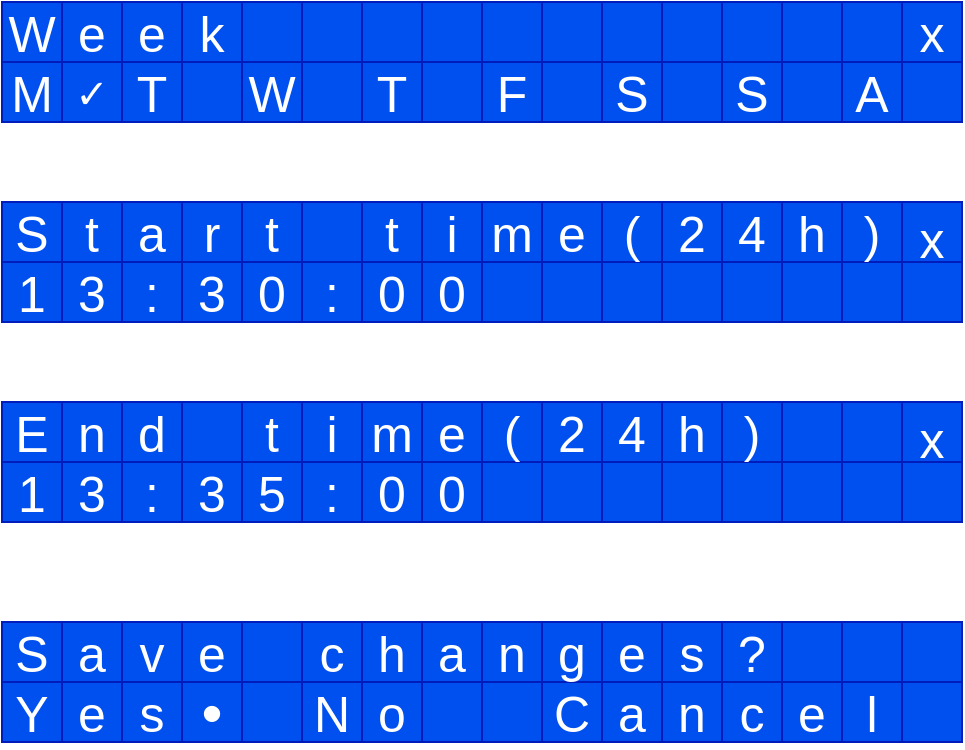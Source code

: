 <mxfile version="20.2.3" type="device"><diagram id="aTVoV_05kjyV08dhH-3J" name="Page-1"><mxGraphModel dx="652" dy="414" grid="1" gridSize="10" guides="1" tooltips="1" connect="1" arrows="1" fold="1" page="1" pageScale="1" pageWidth="827" pageHeight="583" math="0" shadow="0"><root><mxCell id="0"/><mxCell id="1" parent="0"/><mxCell id="2hAftopKW17OpxwCxWGM-1" value="&lt;span style=&quot;font-size: 25px;&quot;&gt;M&lt;/span&gt;" style="rounded=0;whiteSpace=wrap;html=1;fillColor=#0050ef;strokeColor=#001DBC;fontColor=#ffffff;" vertex="1" parent="1"><mxGeometry x="42" y="70" width="30" height="30" as="geometry"/></mxCell><mxCell id="2hAftopKW17OpxwCxWGM-10" value="&lt;font style=&quot;font-size: 20px;&quot;&gt;✓&lt;/font&gt;" style="rounded=0;whiteSpace=wrap;html=1;fontSize=20;fillColor=#0050ef;strokeColor=#001DBC;fontColor=#ffffff;" vertex="1" parent="1"><mxGeometry x="72" y="70" width="30" height="30" as="geometry"/></mxCell><mxCell id="2hAftopKW17OpxwCxWGM-11" value="&lt;span style=&quot;font-size: 25px;&quot;&gt;T&lt;/span&gt;" style="rounded=0;whiteSpace=wrap;html=1;fillColor=#0050ef;strokeColor=#001DBC;fontColor=#ffffff;" vertex="1" parent="1"><mxGeometry x="102" y="70" width="30" height="30" as="geometry"/></mxCell><mxCell id="2hAftopKW17OpxwCxWGM-12" value="" style="rounded=0;whiteSpace=wrap;html=1;fontSize=20;fillColor=#0050ef;strokeColor=#001DBC;fontColor=#ffffff;" vertex="1" parent="1"><mxGeometry x="132" y="70" width="30" height="30" as="geometry"/></mxCell><mxCell id="2hAftopKW17OpxwCxWGM-13" value="&lt;font style=&quot;font-size: 25px;&quot;&gt;W&lt;/font&gt;" style="rounded=0;whiteSpace=wrap;html=1;fillColor=#0050ef;strokeColor=#001DBC;fontColor=#ffffff;" vertex="1" parent="1"><mxGeometry x="162" y="70" width="30" height="30" as="geometry"/></mxCell><mxCell id="2hAftopKW17OpxwCxWGM-14" value="" style="rounded=0;whiteSpace=wrap;html=1;fillColor=#0050ef;strokeColor=#001DBC;fontColor=#ffffff;" vertex="1" parent="1"><mxGeometry x="192" y="70" width="30" height="30" as="geometry"/></mxCell><mxCell id="2hAftopKW17OpxwCxWGM-15" value="&lt;font style=&quot;font-size: 25px;&quot;&gt;T&lt;/font&gt;" style="rounded=0;whiteSpace=wrap;html=1;fillColor=#0050ef;strokeColor=#001DBC;fontColor=#ffffff;" vertex="1" parent="1"><mxGeometry x="222" y="70" width="30" height="30" as="geometry"/></mxCell><mxCell id="2hAftopKW17OpxwCxWGM-16" value="" style="rounded=0;whiteSpace=wrap;html=1;fillColor=#0050ef;strokeColor=#001DBC;fontColor=#ffffff;" vertex="1" parent="1"><mxGeometry x="252" y="70" width="30" height="30" as="geometry"/></mxCell><mxCell id="2hAftopKW17OpxwCxWGM-17" value="&lt;font style=&quot;font-size: 25px;&quot;&gt;F&lt;/font&gt;" style="rounded=0;whiteSpace=wrap;html=1;fillColor=#0050ef;strokeColor=#001DBC;fontColor=#ffffff;" vertex="1" parent="1"><mxGeometry x="282" y="70" width="30" height="30" as="geometry"/></mxCell><mxCell id="2hAftopKW17OpxwCxWGM-18" value="" style="rounded=0;whiteSpace=wrap;html=1;fillColor=#0050ef;strokeColor=#001DBC;fontColor=#ffffff;" vertex="1" parent="1"><mxGeometry x="312" y="70" width="30" height="30" as="geometry"/></mxCell><mxCell id="2hAftopKW17OpxwCxWGM-19" value="&lt;font style=&quot;font-size: 25px;&quot;&gt;S&lt;/font&gt;" style="rounded=0;whiteSpace=wrap;html=1;fillColor=#0050ef;strokeColor=#001DBC;fontColor=#ffffff;" vertex="1" parent="1"><mxGeometry x="342" y="70" width="30" height="30" as="geometry"/></mxCell><mxCell id="2hAftopKW17OpxwCxWGM-20" value="" style="rounded=0;whiteSpace=wrap;html=1;fillColor=#0050ef;strokeColor=#001DBC;fontColor=#ffffff;" vertex="1" parent="1"><mxGeometry x="372" y="70" width="30" height="30" as="geometry"/></mxCell><mxCell id="2hAftopKW17OpxwCxWGM-21" value="&lt;font style=&quot;font-size: 25px;&quot;&gt;S&lt;/font&gt;" style="rounded=0;whiteSpace=wrap;html=1;fillColor=#0050ef;strokeColor=#001DBC;fontColor=#ffffff;" vertex="1" parent="1"><mxGeometry x="402" y="70" width="30" height="30" as="geometry"/></mxCell><mxCell id="2hAftopKW17OpxwCxWGM-22" value="" style="rounded=0;whiteSpace=wrap;html=1;fillColor=#0050ef;strokeColor=#001DBC;fontColor=#ffffff;" vertex="1" parent="1"><mxGeometry x="432" y="70" width="30" height="30" as="geometry"/></mxCell><mxCell id="2hAftopKW17OpxwCxWGM-23" value="&lt;font style=&quot;font-size: 25px;&quot;&gt;A&lt;/font&gt;" style="rounded=0;whiteSpace=wrap;html=1;fillColor=#0050ef;strokeColor=#001DBC;fontColor=#ffffff;" vertex="1" parent="1"><mxGeometry x="462" y="70" width="30" height="30" as="geometry"/></mxCell><mxCell id="2hAftopKW17OpxwCxWGM-24" value="" style="rounded=0;whiteSpace=wrap;html=1;fillColor=#0050ef;strokeColor=#001DBC;fontColor=#ffffff;" vertex="1" parent="1"><mxGeometry x="492" y="70" width="30" height="30" as="geometry"/></mxCell><mxCell id="2hAftopKW17OpxwCxWGM-25" value="W" style="rounded=0;whiteSpace=wrap;html=1;fontSize=25;fillColor=#0050ef;strokeColor=#001DBC;fontColor=#ffffff;" vertex="1" parent="1"><mxGeometry x="42" y="40" width="30" height="30" as="geometry"/></mxCell><mxCell id="2hAftopKW17OpxwCxWGM-26" value="e" style="rounded=0;whiteSpace=wrap;html=1;fontSize=25;fillColor=#0050ef;strokeColor=#001DBC;fontColor=#ffffff;" vertex="1" parent="1"><mxGeometry x="72" y="40" width="30" height="30" as="geometry"/></mxCell><mxCell id="2hAftopKW17OpxwCxWGM-27" value="e" style="rounded=0;whiteSpace=wrap;html=1;fontSize=25;fillColor=#0050ef;strokeColor=#001DBC;fontColor=#ffffff;" vertex="1" parent="1"><mxGeometry x="102" y="40" width="30" height="30" as="geometry"/></mxCell><mxCell id="2hAftopKW17OpxwCxWGM-28" value="k" style="rounded=0;whiteSpace=wrap;html=1;fontSize=25;fillColor=#0050ef;strokeColor=#001DBC;fontColor=#ffffff;" vertex="1" parent="1"><mxGeometry x="132" y="40" width="30" height="30" as="geometry"/></mxCell><mxCell id="2hAftopKW17OpxwCxWGM-29" value="" style="rounded=0;whiteSpace=wrap;html=1;fillColor=#0050ef;strokeColor=#001DBC;fontColor=#ffffff;" vertex="1" parent="1"><mxGeometry x="162" y="40" width="30" height="30" as="geometry"/></mxCell><mxCell id="2hAftopKW17OpxwCxWGM-30" value="" style="rounded=0;whiteSpace=wrap;html=1;fillColor=#0050ef;strokeColor=#001DBC;fontColor=#ffffff;" vertex="1" parent="1"><mxGeometry x="192" y="40" width="30" height="30" as="geometry"/></mxCell><mxCell id="2hAftopKW17OpxwCxWGM-31" value="" style="rounded=0;whiteSpace=wrap;html=1;fillColor=#0050ef;strokeColor=#001DBC;fontColor=#ffffff;" vertex="1" parent="1"><mxGeometry x="222" y="40" width="30" height="30" as="geometry"/></mxCell><mxCell id="2hAftopKW17OpxwCxWGM-32" value="" style="rounded=0;whiteSpace=wrap;html=1;fillColor=#0050ef;strokeColor=#001DBC;fontColor=#ffffff;" vertex="1" parent="1"><mxGeometry x="252" y="40" width="30" height="30" as="geometry"/></mxCell><mxCell id="2hAftopKW17OpxwCxWGM-33" value="" style="rounded=0;whiteSpace=wrap;html=1;fillColor=#0050ef;strokeColor=#001DBC;fontColor=#ffffff;" vertex="1" parent="1"><mxGeometry x="282" y="40" width="30" height="30" as="geometry"/></mxCell><mxCell id="2hAftopKW17OpxwCxWGM-34" value="" style="rounded=0;whiteSpace=wrap;html=1;fillColor=#0050ef;strokeColor=#001DBC;fontColor=#ffffff;" vertex="1" parent="1"><mxGeometry x="312" y="40" width="30" height="30" as="geometry"/></mxCell><mxCell id="2hAftopKW17OpxwCxWGM-35" value="" style="rounded=0;whiteSpace=wrap;html=1;fillColor=#0050ef;strokeColor=#001DBC;fontColor=#ffffff;" vertex="1" parent="1"><mxGeometry x="342" y="40" width="30" height="30" as="geometry"/></mxCell><mxCell id="2hAftopKW17OpxwCxWGM-36" value="" style="rounded=0;whiteSpace=wrap;html=1;fillColor=#0050ef;strokeColor=#001DBC;fontColor=#ffffff;" vertex="1" parent="1"><mxGeometry x="372" y="40" width="30" height="30" as="geometry"/></mxCell><mxCell id="2hAftopKW17OpxwCxWGM-37" value="" style="rounded=0;whiteSpace=wrap;html=1;fillColor=#0050ef;strokeColor=#001DBC;fontColor=#ffffff;" vertex="1" parent="1"><mxGeometry x="402" y="40" width="30" height="30" as="geometry"/></mxCell><mxCell id="2hAftopKW17OpxwCxWGM-38" value="" style="rounded=0;whiteSpace=wrap;html=1;fillColor=#0050ef;strokeColor=#001DBC;fontColor=#ffffff;" vertex="1" parent="1"><mxGeometry x="432" y="40" width="30" height="30" as="geometry"/></mxCell><mxCell id="2hAftopKW17OpxwCxWGM-39" value="" style="rounded=0;whiteSpace=wrap;html=1;fillColor=#0050ef;strokeColor=#001DBC;fontColor=#ffffff;" vertex="1" parent="1"><mxGeometry x="462" y="40" width="30" height="30" as="geometry"/></mxCell><mxCell id="2hAftopKW17OpxwCxWGM-40" value="&lt;font style=&quot;font-size: 25px;&quot;&gt;x&lt;/font&gt;" style="rounded=0;whiteSpace=wrap;html=1;fillColor=#0050ef;strokeColor=#001DBC;fontColor=#ffffff;" vertex="1" parent="1"><mxGeometry x="492" y="40" width="30" height="30" as="geometry"/></mxCell><mxCell id="2hAftopKW17OpxwCxWGM-42" value="&lt;span style=&quot;font-size: 25px;&quot;&gt;1&lt;/span&gt;" style="rounded=0;whiteSpace=wrap;html=1;fontSize=25;fillColor=#0050ef;strokeColor=#001DBC;fontColor=#ffffff;" vertex="1" parent="1"><mxGeometry x="42" y="170" width="30" height="30" as="geometry"/></mxCell><mxCell id="2hAftopKW17OpxwCxWGM-43" value="&lt;span style=&quot;color: rgba(0, 0, 0, 0); font-family: monospace; font-size: 25px; text-align: start;&quot;&gt;2&lt;/span&gt;" style="rounded=0;whiteSpace=wrap;html=1;fontSize=25;fillColor=#0050ef;strokeColor=#001DBC;fontColor=#ffffff;" vertex="1" parent="1"><mxGeometry x="72" y="170" width="30" height="30" as="geometry"/></mxCell><mxCell id="2hAftopKW17OpxwCxWGM-44" value="&lt;span style=&quot;font-size: 25px;&quot;&gt;T&lt;/span&gt;" style="rounded=0;whiteSpace=wrap;html=1;fontSize=25;fillColor=#0050ef;strokeColor=#001DBC;fontColor=#ffffff;" vertex="1" parent="1"><mxGeometry x="102" y="170" width="30" height="30" as="geometry"/></mxCell><mxCell id="2hAftopKW17OpxwCxWGM-45" value="3" style="rounded=0;whiteSpace=wrap;html=1;fontSize=25;fillColor=#0050ef;strokeColor=#001DBC;fontColor=#ffffff;" vertex="1" parent="1"><mxGeometry x="132" y="170" width="30" height="30" as="geometry"/></mxCell><mxCell id="2hAftopKW17OpxwCxWGM-46" value="&lt;font style=&quot;font-size: 25px;&quot;&gt;W&lt;/font&gt;" style="rounded=0;whiteSpace=wrap;html=1;fontSize=25;fillColor=#0050ef;strokeColor=#001DBC;fontColor=#ffffff;" vertex="1" parent="1"><mxGeometry x="162" y="170" width="30" height="30" as="geometry"/></mxCell><mxCell id="2hAftopKW17OpxwCxWGM-47" value=":" style="rounded=0;whiteSpace=wrap;html=1;fontSize=25;fillColor=#0050ef;strokeColor=#001DBC;fontColor=#ffffff;" vertex="1" parent="1"><mxGeometry x="192" y="170" width="30" height="30" as="geometry"/></mxCell><mxCell id="2hAftopKW17OpxwCxWGM-48" value="&lt;font style=&quot;font-size: 25px;&quot;&gt;T&lt;/font&gt;" style="rounded=0;whiteSpace=wrap;html=1;fontSize=25;fillColor=#0050ef;strokeColor=#001DBC;fontColor=#ffffff;" vertex="1" parent="1"><mxGeometry x="222" y="170" width="30" height="30" as="geometry"/></mxCell><mxCell id="2hAftopKW17OpxwCxWGM-49" value="0" style="rounded=0;whiteSpace=wrap;html=1;fontSize=25;fillColor=#0050ef;strokeColor=#001DBC;fontColor=#ffffff;" vertex="1" parent="1"><mxGeometry x="252" y="170" width="30" height="30" as="geometry"/></mxCell><mxCell id="2hAftopKW17OpxwCxWGM-50" value="" style="rounded=0;whiteSpace=wrap;html=1;fillColor=#0050ef;strokeColor=#001DBC;fontColor=#ffffff;" vertex="1" parent="1"><mxGeometry x="282" y="170" width="30" height="30" as="geometry"/></mxCell><mxCell id="2hAftopKW17OpxwCxWGM-51" value="" style="rounded=0;whiteSpace=wrap;html=1;fillColor=#0050ef;strokeColor=#001DBC;fontColor=#ffffff;" vertex="1" parent="1"><mxGeometry x="312" y="170" width="30" height="30" as="geometry"/></mxCell><mxCell id="2hAftopKW17OpxwCxWGM-52" value="" style="rounded=0;whiteSpace=wrap;html=1;fillColor=#0050ef;strokeColor=#001DBC;fontColor=#ffffff;" vertex="1" parent="1"><mxGeometry x="342" y="170" width="30" height="30" as="geometry"/></mxCell><mxCell id="2hAftopKW17OpxwCxWGM-53" value="" style="rounded=0;whiteSpace=wrap;html=1;fillColor=#0050ef;strokeColor=#001DBC;fontColor=#ffffff;" vertex="1" parent="1"><mxGeometry x="372" y="170" width="30" height="30" as="geometry"/></mxCell><mxCell id="2hAftopKW17OpxwCxWGM-54" value="" style="rounded=0;whiteSpace=wrap;html=1;fillColor=#0050ef;strokeColor=#001DBC;fontColor=#ffffff;" vertex="1" parent="1"><mxGeometry x="402" y="170" width="30" height="30" as="geometry"/></mxCell><mxCell id="2hAftopKW17OpxwCxWGM-55" value="" style="rounded=0;whiteSpace=wrap;html=1;fillColor=#0050ef;strokeColor=#001DBC;fontColor=#ffffff;" vertex="1" parent="1"><mxGeometry x="432" y="170" width="30" height="30" as="geometry"/></mxCell><mxCell id="2hAftopKW17OpxwCxWGM-56" value="" style="rounded=0;whiteSpace=wrap;html=1;fillColor=#0050ef;strokeColor=#001DBC;fontColor=#ffffff;" vertex="1" parent="1"><mxGeometry x="462" y="170" width="30" height="30" as="geometry"/></mxCell><mxCell id="2hAftopKW17OpxwCxWGM-57" value="" style="rounded=0;whiteSpace=wrap;html=1;fillColor=#0050ef;strokeColor=#001DBC;fontColor=#ffffff;" vertex="1" parent="1"><mxGeometry x="492" y="170" width="30" height="30" as="geometry"/></mxCell><mxCell id="2hAftopKW17OpxwCxWGM-58" value="S" style="rounded=0;whiteSpace=wrap;html=1;fontSize=25;fillColor=#0050ef;strokeColor=#001DBC;fontColor=#ffffff;" vertex="1" parent="1"><mxGeometry x="42" y="140" width="30" height="30" as="geometry"/></mxCell><mxCell id="2hAftopKW17OpxwCxWGM-59" value="t" style="rounded=0;whiteSpace=wrap;html=1;fontSize=25;fillColor=#0050ef;strokeColor=#001DBC;fontColor=#ffffff;" vertex="1" parent="1"><mxGeometry x="72" y="140" width="30" height="30" as="geometry"/></mxCell><mxCell id="2hAftopKW17OpxwCxWGM-60" value="a" style="rounded=0;whiteSpace=wrap;html=1;fontSize=25;fillColor=#0050ef;strokeColor=#001DBC;fontColor=#ffffff;" vertex="1" parent="1"><mxGeometry x="102" y="140" width="30" height="30" as="geometry"/></mxCell><mxCell id="2hAftopKW17OpxwCxWGM-61" value="r" style="rounded=0;whiteSpace=wrap;html=1;fontSize=25;fillColor=#0050ef;strokeColor=#001DBC;fontColor=#ffffff;" vertex="1" parent="1"><mxGeometry x="132" y="140" width="30" height="30" as="geometry"/></mxCell><mxCell id="2hAftopKW17OpxwCxWGM-62" value="t" style="rounded=0;whiteSpace=wrap;html=1;fontSize=25;fillColor=#0050ef;strokeColor=#001DBC;fontColor=#ffffff;" vertex="1" parent="1"><mxGeometry x="162" y="140" width="30" height="30" as="geometry"/></mxCell><mxCell id="2hAftopKW17OpxwCxWGM-63" value="" style="rounded=0;whiteSpace=wrap;html=1;fontSize=25;fillColor=#0050ef;strokeColor=#001DBC;fontColor=#ffffff;" vertex="1" parent="1"><mxGeometry x="192" y="140" width="30" height="30" as="geometry"/></mxCell><mxCell id="2hAftopKW17OpxwCxWGM-64" value="t" style="rounded=0;whiteSpace=wrap;html=1;fontSize=25;fillColor=#0050ef;strokeColor=#001DBC;fontColor=#ffffff;" vertex="1" parent="1"><mxGeometry x="222" y="140" width="30" height="30" as="geometry"/></mxCell><mxCell id="2hAftopKW17OpxwCxWGM-65" value="i" style="rounded=0;whiteSpace=wrap;html=1;fontSize=25;fillColor=#0050ef;strokeColor=#001DBC;fontColor=#ffffff;" vertex="1" parent="1"><mxGeometry x="252" y="140" width="30" height="30" as="geometry"/></mxCell><mxCell id="2hAftopKW17OpxwCxWGM-66" value="m" style="rounded=0;whiteSpace=wrap;html=1;fontSize=25;fillColor=#0050ef;strokeColor=#001DBC;fontColor=#ffffff;" vertex="1" parent="1"><mxGeometry x="282" y="140" width="30" height="30" as="geometry"/></mxCell><mxCell id="2hAftopKW17OpxwCxWGM-67" value="e" style="rounded=0;whiteSpace=wrap;html=1;fontSize=25;fillColor=#0050ef;strokeColor=#001DBC;fontColor=#ffffff;" vertex="1" parent="1"><mxGeometry x="312" y="140" width="30" height="30" as="geometry"/></mxCell><mxCell id="2hAftopKW17OpxwCxWGM-68" value="(" style="rounded=0;whiteSpace=wrap;html=1;fontSize=25;fillColor=#0050ef;strokeColor=#001DBC;fontColor=#ffffff;" vertex="1" parent="1"><mxGeometry x="342" y="140" width="30" height="30" as="geometry"/></mxCell><mxCell id="2hAftopKW17OpxwCxWGM-69" value="2" style="rounded=0;whiteSpace=wrap;html=1;fontSize=25;fillColor=#0050ef;strokeColor=#001DBC;fontColor=#ffffff;" vertex="1" parent="1"><mxGeometry x="372" y="140" width="30" height="30" as="geometry"/></mxCell><mxCell id="2hAftopKW17OpxwCxWGM-70" value="4" style="rounded=0;whiteSpace=wrap;html=1;fontSize=25;fillColor=#0050ef;strokeColor=#001DBC;fontColor=#ffffff;" vertex="1" parent="1"><mxGeometry x="402" y="140" width="30" height="30" as="geometry"/></mxCell><mxCell id="2hAftopKW17OpxwCxWGM-71" value="h" style="rounded=0;whiteSpace=wrap;html=1;fontSize=25;fillColor=#0050ef;strokeColor=#001DBC;fontColor=#ffffff;" vertex="1" parent="1"><mxGeometry x="432" y="140" width="30" height="30" as="geometry"/></mxCell><mxCell id="2hAftopKW17OpxwCxWGM-72" value=")" style="rounded=0;whiteSpace=wrap;html=1;fontSize=25;fillColor=#0050ef;strokeColor=#001DBC;fontColor=#ffffff;" vertex="1" parent="1"><mxGeometry x="462" y="140" width="30" height="30" as="geometry"/></mxCell><mxCell id="2hAftopKW17OpxwCxWGM-73" value="&lt;span style=&quot;font-size: 25px;&quot;&gt;x&lt;/span&gt;" style="rounded=0;whiteSpace=wrap;html=1;fontSize=35;fillColor=#0050ef;strokeColor=#001DBC;fontColor=#ffffff;" vertex="1" parent="1"><mxGeometry x="492" y="140" width="30" height="30" as="geometry"/></mxCell><mxCell id="2hAftopKW17OpxwCxWGM-74" value="&lt;span style=&quot;font-size: 25px;&quot;&gt;3&lt;/span&gt;" style="rounded=0;whiteSpace=wrap;html=1;fontSize=25;fillColor=#0050ef;strokeColor=#001DBC;fontColor=#ffffff;" vertex="1" parent="1"><mxGeometry x="72" y="170" width="30" height="30" as="geometry"/></mxCell><mxCell id="2hAftopKW17OpxwCxWGM-75" value="&lt;span style=&quot;font-size: 25px;&quot;&gt;:&lt;/span&gt;" style="rounded=0;whiteSpace=wrap;html=1;fontSize=25;fillColor=#0050ef;strokeColor=#001DBC;fontColor=#ffffff;" vertex="1" parent="1"><mxGeometry x="102" y="170" width="30" height="30" as="geometry"/></mxCell><mxCell id="2hAftopKW17OpxwCxWGM-76" value="&lt;font style=&quot;font-size: 25px;&quot;&gt;0&lt;/font&gt;" style="rounded=0;whiteSpace=wrap;html=1;fontSize=25;fillColor=#0050ef;strokeColor=#001DBC;fontColor=#ffffff;" vertex="1" parent="1"><mxGeometry x="162" y="170" width="30" height="30" as="geometry"/></mxCell><mxCell id="2hAftopKW17OpxwCxWGM-77" value="&lt;font style=&quot;font-size: 25px;&quot;&gt;0&lt;/font&gt;" style="rounded=0;whiteSpace=wrap;html=1;fontSize=25;fillColor=#0050ef;strokeColor=#001DBC;fontColor=#ffffff;" vertex="1" parent="1"><mxGeometry x="222" y="170" width="30" height="30" as="geometry"/></mxCell><mxCell id="2hAftopKW17OpxwCxWGM-79" value="&lt;span style=&quot;font-size: 25px;&quot;&gt;1&lt;/span&gt;" style="rounded=0;whiteSpace=wrap;html=1;fontSize=25;fillColor=#0050ef;strokeColor=#001DBC;fontColor=#ffffff;" vertex="1" parent="1"><mxGeometry x="42" y="270" width="30" height="30" as="geometry"/></mxCell><mxCell id="2hAftopKW17OpxwCxWGM-80" value="&lt;span style=&quot;color: rgba(0, 0, 0, 0); font-family: monospace; font-size: 25px; text-align: start;&quot;&gt;2&lt;/span&gt;" style="rounded=0;whiteSpace=wrap;html=1;fontSize=25;fillColor=#0050ef;strokeColor=#001DBC;fontColor=#ffffff;" vertex="1" parent="1"><mxGeometry x="72" y="270" width="30" height="30" as="geometry"/></mxCell><mxCell id="2hAftopKW17OpxwCxWGM-81" value="&lt;span style=&quot;font-size: 25px;&quot;&gt;T&lt;/span&gt;" style="rounded=0;whiteSpace=wrap;html=1;fontSize=25;fillColor=#0050ef;strokeColor=#001DBC;fontColor=#ffffff;" vertex="1" parent="1"><mxGeometry x="102" y="270" width="30" height="30" as="geometry"/></mxCell><mxCell id="2hAftopKW17OpxwCxWGM-82" value="3" style="rounded=0;whiteSpace=wrap;html=1;fontSize=25;fillColor=#0050ef;strokeColor=#001DBC;fontColor=#ffffff;" vertex="1" parent="1"><mxGeometry x="132" y="270" width="30" height="30" as="geometry"/></mxCell><mxCell id="2hAftopKW17OpxwCxWGM-83" value="&lt;font style=&quot;font-size: 25px;&quot;&gt;W&lt;/font&gt;" style="rounded=0;whiteSpace=wrap;html=1;fontSize=25;fillColor=#0050ef;strokeColor=#001DBC;fontColor=#ffffff;" vertex="1" parent="1"><mxGeometry x="162" y="270" width="30" height="30" as="geometry"/></mxCell><mxCell id="2hAftopKW17OpxwCxWGM-84" value=":" style="rounded=0;whiteSpace=wrap;html=1;fontSize=25;fillColor=#0050ef;strokeColor=#001DBC;fontColor=#ffffff;" vertex="1" parent="1"><mxGeometry x="192" y="270" width="30" height="30" as="geometry"/></mxCell><mxCell id="2hAftopKW17OpxwCxWGM-85" value="&lt;font style=&quot;font-size: 25px;&quot;&gt;T&lt;/font&gt;" style="rounded=0;whiteSpace=wrap;html=1;fontSize=25;fillColor=#0050ef;strokeColor=#001DBC;fontColor=#ffffff;" vertex="1" parent="1"><mxGeometry x="222" y="270" width="30" height="30" as="geometry"/></mxCell><mxCell id="2hAftopKW17OpxwCxWGM-86" value="0" style="rounded=0;whiteSpace=wrap;html=1;fontSize=25;fillColor=#0050ef;strokeColor=#001DBC;fontColor=#ffffff;" vertex="1" parent="1"><mxGeometry x="252" y="270" width="30" height="30" as="geometry"/></mxCell><mxCell id="2hAftopKW17OpxwCxWGM-87" value="" style="rounded=0;whiteSpace=wrap;html=1;fillColor=#0050ef;strokeColor=#001DBC;fontColor=#ffffff;" vertex="1" parent="1"><mxGeometry x="282" y="270" width="30" height="30" as="geometry"/></mxCell><mxCell id="2hAftopKW17OpxwCxWGM-88" value="" style="rounded=0;whiteSpace=wrap;html=1;fillColor=#0050ef;strokeColor=#001DBC;fontColor=#ffffff;" vertex="1" parent="1"><mxGeometry x="312" y="270" width="30" height="30" as="geometry"/></mxCell><mxCell id="2hAftopKW17OpxwCxWGM-89" value="" style="rounded=0;whiteSpace=wrap;html=1;fillColor=#0050ef;strokeColor=#001DBC;fontColor=#ffffff;" vertex="1" parent="1"><mxGeometry x="342" y="270" width="30" height="30" as="geometry"/></mxCell><mxCell id="2hAftopKW17OpxwCxWGM-90" value="" style="rounded=0;whiteSpace=wrap;html=1;fillColor=#0050ef;strokeColor=#001DBC;fontColor=#ffffff;" vertex="1" parent="1"><mxGeometry x="372" y="270" width="30" height="30" as="geometry"/></mxCell><mxCell id="2hAftopKW17OpxwCxWGM-91" value="" style="rounded=0;whiteSpace=wrap;html=1;fillColor=#0050ef;strokeColor=#001DBC;fontColor=#ffffff;" vertex="1" parent="1"><mxGeometry x="402" y="270" width="30" height="30" as="geometry"/></mxCell><mxCell id="2hAftopKW17OpxwCxWGM-92" value="" style="rounded=0;whiteSpace=wrap;html=1;fillColor=#0050ef;strokeColor=#001DBC;fontColor=#ffffff;" vertex="1" parent="1"><mxGeometry x="432" y="270" width="30" height="30" as="geometry"/></mxCell><mxCell id="2hAftopKW17OpxwCxWGM-93" value="" style="rounded=0;whiteSpace=wrap;html=1;fillColor=#0050ef;strokeColor=#001DBC;fontColor=#ffffff;" vertex="1" parent="1"><mxGeometry x="462" y="270" width="30" height="30" as="geometry"/></mxCell><mxCell id="2hAftopKW17OpxwCxWGM-94" value="" style="rounded=0;whiteSpace=wrap;html=1;fillColor=#0050ef;strokeColor=#001DBC;fontColor=#ffffff;" vertex="1" parent="1"><mxGeometry x="492" y="270" width="30" height="30" as="geometry"/></mxCell><mxCell id="2hAftopKW17OpxwCxWGM-95" value="E" style="rounded=0;whiteSpace=wrap;html=1;fontSize=25;fillColor=#0050ef;strokeColor=#001DBC;fontColor=#ffffff;" vertex="1" parent="1"><mxGeometry x="42" y="240" width="30" height="30" as="geometry"/></mxCell><mxCell id="2hAftopKW17OpxwCxWGM-96" value="n" style="rounded=0;whiteSpace=wrap;html=1;fontSize=25;fillColor=#0050ef;strokeColor=#001DBC;fontColor=#ffffff;" vertex="1" parent="1"><mxGeometry x="72" y="240" width="30" height="30" as="geometry"/></mxCell><mxCell id="2hAftopKW17OpxwCxWGM-97" value="d" style="rounded=0;whiteSpace=wrap;html=1;fontSize=25;fillColor=#0050ef;strokeColor=#001DBC;fontColor=#ffffff;" vertex="1" parent="1"><mxGeometry x="102" y="240" width="30" height="30" as="geometry"/></mxCell><mxCell id="2hAftopKW17OpxwCxWGM-98" value="" style="rounded=0;whiteSpace=wrap;html=1;fontSize=25;fillColor=#0050ef;strokeColor=#001DBC;fontColor=#ffffff;" vertex="1" parent="1"><mxGeometry x="132" y="240" width="30" height="30" as="geometry"/></mxCell><mxCell id="2hAftopKW17OpxwCxWGM-99" value="t" style="rounded=0;whiteSpace=wrap;html=1;fontSize=25;fillColor=#0050ef;strokeColor=#001DBC;fontColor=#ffffff;" vertex="1" parent="1"><mxGeometry x="162" y="240" width="30" height="30" as="geometry"/></mxCell><mxCell id="2hAftopKW17OpxwCxWGM-100" value="" style="rounded=0;whiteSpace=wrap;html=1;fontSize=25;fillColor=#0050ef;strokeColor=#001DBC;fontColor=#ffffff;" vertex="1" parent="1"><mxGeometry x="432" y="240" width="30" height="30" as="geometry"/></mxCell><mxCell id="2hAftopKW17OpxwCxWGM-101" value="" style="rounded=0;whiteSpace=wrap;html=1;fontSize=25;fillColor=#0050ef;strokeColor=#001DBC;fontColor=#ffffff;" vertex="1" parent="1"><mxGeometry x="462" y="240" width="30" height="30" as="geometry"/></mxCell><mxCell id="2hAftopKW17OpxwCxWGM-102" value="i" style="rounded=0;whiteSpace=wrap;html=1;fontSize=25;fillColor=#0050ef;strokeColor=#001DBC;fontColor=#ffffff;" vertex="1" parent="1"><mxGeometry x="192" y="240" width="30" height="30" as="geometry"/></mxCell><mxCell id="2hAftopKW17OpxwCxWGM-103" value="m" style="rounded=0;whiteSpace=wrap;html=1;fontSize=25;fillColor=#0050ef;strokeColor=#001DBC;fontColor=#ffffff;" vertex="1" parent="1"><mxGeometry x="222" y="240" width="30" height="30" as="geometry"/></mxCell><mxCell id="2hAftopKW17OpxwCxWGM-104" value="e" style="rounded=0;whiteSpace=wrap;html=1;fontSize=25;fillColor=#0050ef;strokeColor=#001DBC;fontColor=#ffffff;" vertex="1" parent="1"><mxGeometry x="252" y="240" width="30" height="30" as="geometry"/></mxCell><mxCell id="2hAftopKW17OpxwCxWGM-105" value="(" style="rounded=0;whiteSpace=wrap;html=1;fontSize=25;fillColor=#0050ef;strokeColor=#001DBC;fontColor=#ffffff;" vertex="1" parent="1"><mxGeometry x="282" y="240" width="30" height="30" as="geometry"/></mxCell><mxCell id="2hAftopKW17OpxwCxWGM-106" value="2" style="rounded=0;whiteSpace=wrap;html=1;fontSize=25;fillColor=#0050ef;strokeColor=#001DBC;fontColor=#ffffff;" vertex="1" parent="1"><mxGeometry x="312" y="240" width="30" height="30" as="geometry"/></mxCell><mxCell id="2hAftopKW17OpxwCxWGM-107" value="4" style="rounded=0;whiteSpace=wrap;html=1;fontSize=25;fillColor=#0050ef;strokeColor=#001DBC;fontColor=#ffffff;" vertex="1" parent="1"><mxGeometry x="342" y="240" width="30" height="30" as="geometry"/></mxCell><mxCell id="2hAftopKW17OpxwCxWGM-108" value="h" style="rounded=0;whiteSpace=wrap;html=1;fontSize=25;fillColor=#0050ef;strokeColor=#001DBC;fontColor=#ffffff;" vertex="1" parent="1"><mxGeometry x="372" y="240" width="30" height="30" as="geometry"/></mxCell><mxCell id="2hAftopKW17OpxwCxWGM-109" value=")" style="rounded=0;whiteSpace=wrap;html=1;fontSize=25;fillColor=#0050ef;strokeColor=#001DBC;fontColor=#ffffff;" vertex="1" parent="1"><mxGeometry x="402" y="240" width="30" height="30" as="geometry"/></mxCell><mxCell id="2hAftopKW17OpxwCxWGM-110" value="&lt;span style=&quot;font-size: 25px;&quot;&gt;x&lt;/span&gt;" style="rounded=0;whiteSpace=wrap;html=1;fontSize=35;fillColor=#0050ef;strokeColor=#001DBC;fontColor=#ffffff;" vertex="1" parent="1"><mxGeometry x="492" y="240" width="30" height="30" as="geometry"/></mxCell><mxCell id="2hAftopKW17OpxwCxWGM-111" value="&lt;span style=&quot;font-size: 25px;&quot;&gt;3&lt;/span&gt;" style="rounded=0;whiteSpace=wrap;html=1;fontSize=25;fillColor=#0050ef;strokeColor=#001DBC;fontColor=#ffffff;" vertex="1" parent="1"><mxGeometry x="72" y="270" width="30" height="30" as="geometry"/></mxCell><mxCell id="2hAftopKW17OpxwCxWGM-112" value="&lt;span style=&quot;font-size: 25px;&quot;&gt;:&lt;/span&gt;" style="rounded=0;whiteSpace=wrap;html=1;fontSize=25;fillColor=#0050ef;strokeColor=#001DBC;fontColor=#ffffff;" vertex="1" parent="1"><mxGeometry x="102" y="270" width="30" height="30" as="geometry"/></mxCell><mxCell id="2hAftopKW17OpxwCxWGM-113" value="&lt;font style=&quot;font-size: 25px;&quot;&gt;5&lt;/font&gt;" style="rounded=0;whiteSpace=wrap;html=1;fontSize=25;fillColor=#0050ef;strokeColor=#001DBC;fontColor=#ffffff;" vertex="1" parent="1"><mxGeometry x="162" y="270" width="30" height="30" as="geometry"/></mxCell><mxCell id="2hAftopKW17OpxwCxWGM-114" value="&lt;font style=&quot;font-size: 25px;&quot;&gt;0&lt;/font&gt;" style="rounded=0;whiteSpace=wrap;html=1;fontSize=25;fillColor=#0050ef;strokeColor=#001DBC;fontColor=#ffffff;" vertex="1" parent="1"><mxGeometry x="222" y="270" width="30" height="30" as="geometry"/></mxCell><mxCell id="2hAftopKW17OpxwCxWGM-118" value="&lt;span style=&quot;font-size: 25px;&quot;&gt;Y&lt;/span&gt;" style="rounded=0;whiteSpace=wrap;html=1;fontSize=25;fillColor=#0050ef;strokeColor=#001DBC;fontColor=#ffffff;" vertex="1" parent="1"><mxGeometry x="42" y="380" width="30" height="30" as="geometry"/></mxCell><mxCell id="2hAftopKW17OpxwCxWGM-119" value="&lt;span style=&quot;color: rgba(0, 0, 0, 0); font-family: monospace; font-size: 25px; text-align: start;&quot;&gt;2&lt;/span&gt;" style="rounded=0;whiteSpace=wrap;html=1;fontSize=25;fillColor=#0050ef;strokeColor=#001DBC;fontColor=#ffffff;" vertex="1" parent="1"><mxGeometry x="72" y="380" width="30" height="30" as="geometry"/></mxCell><mxCell id="2hAftopKW17OpxwCxWGM-120" value="&lt;span style=&quot;font-size: 25px;&quot;&gt;T&lt;/span&gt;" style="rounded=0;whiteSpace=wrap;html=1;fontSize=25;fillColor=#0050ef;strokeColor=#001DBC;fontColor=#ffffff;" vertex="1" parent="1"><mxGeometry x="102" y="380" width="30" height="30" as="geometry"/></mxCell><mxCell id="2hAftopKW17OpxwCxWGM-121" value="&lt;font style=&quot;font-size: 30px;&quot;&gt;•&lt;/font&gt;" style="rounded=0;whiteSpace=wrap;html=1;fontSize=25;fillColor=#0050ef;strokeColor=#001DBC;fontColor=#ffffff;" vertex="1" parent="1"><mxGeometry x="132" y="380" width="30" height="30" as="geometry"/></mxCell><mxCell id="2hAftopKW17OpxwCxWGM-122" value="&lt;font style=&quot;font-size: 25px;&quot;&gt;W&lt;/font&gt;" style="rounded=0;whiteSpace=wrap;html=1;fontSize=25;fillColor=#0050ef;strokeColor=#001DBC;fontColor=#ffffff;" vertex="1" parent="1"><mxGeometry x="162" y="380" width="30" height="30" as="geometry"/></mxCell><mxCell id="2hAftopKW17OpxwCxWGM-123" value="N" style="rounded=0;whiteSpace=wrap;html=1;fontSize=25;fillColor=#0050ef;strokeColor=#001DBC;fontColor=#ffffff;" vertex="1" parent="1"><mxGeometry x="192" y="380" width="30" height="30" as="geometry"/></mxCell><mxCell id="2hAftopKW17OpxwCxWGM-124" value="&lt;font style=&quot;font-size: 25px;&quot;&gt;T&lt;/font&gt;" style="rounded=0;whiteSpace=wrap;html=1;fontSize=25;fillColor=#0050ef;strokeColor=#001DBC;fontColor=#ffffff;" vertex="1" parent="1"><mxGeometry x="222" y="380" width="30" height="30" as="geometry"/></mxCell><mxCell id="2hAftopKW17OpxwCxWGM-125" value="" style="rounded=0;whiteSpace=wrap;html=1;fontSize=25;fillColor=#0050ef;strokeColor=#001DBC;fontColor=#ffffff;" vertex="1" parent="1"><mxGeometry x="252" y="380" width="30" height="30" as="geometry"/></mxCell><mxCell id="2hAftopKW17OpxwCxWGM-126" value="" style="rounded=0;whiteSpace=wrap;html=1;fillColor=#0050ef;strokeColor=#001DBC;fontColor=#ffffff;" vertex="1" parent="1"><mxGeometry x="282" y="380" width="30" height="30" as="geometry"/></mxCell><mxCell id="2hAftopKW17OpxwCxWGM-127" value="C" style="rounded=0;whiteSpace=wrap;html=1;fillColor=#0050ef;strokeColor=#001DBC;fontColor=#ffffff;fontSize=25;" vertex="1" parent="1"><mxGeometry x="312" y="380" width="30" height="30" as="geometry"/></mxCell><mxCell id="2hAftopKW17OpxwCxWGM-128" value="a" style="rounded=0;whiteSpace=wrap;html=1;fillColor=#0050ef;strokeColor=#001DBC;fontColor=#ffffff;fontSize=25;" vertex="1" parent="1"><mxGeometry x="342" y="380" width="30" height="30" as="geometry"/></mxCell><mxCell id="2hAftopKW17OpxwCxWGM-129" value="n" style="rounded=0;whiteSpace=wrap;html=1;fillColor=#0050ef;strokeColor=#001DBC;fontColor=#ffffff;fontSize=25;" vertex="1" parent="1"><mxGeometry x="372" y="380" width="30" height="30" as="geometry"/></mxCell><mxCell id="2hAftopKW17OpxwCxWGM-130" value="c" style="rounded=0;whiteSpace=wrap;html=1;fillColor=#0050ef;strokeColor=#001DBC;fontColor=#ffffff;fontSize=25;" vertex="1" parent="1"><mxGeometry x="402" y="380" width="30" height="30" as="geometry"/></mxCell><mxCell id="2hAftopKW17OpxwCxWGM-131" value="e" style="rounded=0;whiteSpace=wrap;html=1;fillColor=#0050ef;strokeColor=#001DBC;fontColor=#ffffff;fontSize=25;" vertex="1" parent="1"><mxGeometry x="432" y="380" width="30" height="30" as="geometry"/></mxCell><mxCell id="2hAftopKW17OpxwCxWGM-132" value="l" style="rounded=0;whiteSpace=wrap;html=1;fillColor=#0050ef;strokeColor=#001DBC;fontColor=#ffffff;fontSize=25;" vertex="1" parent="1"><mxGeometry x="462" y="380" width="30" height="30" as="geometry"/></mxCell><mxCell id="2hAftopKW17OpxwCxWGM-133" value="" style="rounded=0;whiteSpace=wrap;html=1;fillColor=#0050ef;strokeColor=#001DBC;fontColor=#ffffff;fontSize=25;" vertex="1" parent="1"><mxGeometry x="492" y="380" width="30" height="30" as="geometry"/></mxCell><mxCell id="2hAftopKW17OpxwCxWGM-134" value="S" style="rounded=0;whiteSpace=wrap;html=1;fontSize=25;fillColor=#0050ef;strokeColor=#001DBC;fontColor=#ffffff;" vertex="1" parent="1"><mxGeometry x="42" y="350" width="30" height="30" as="geometry"/></mxCell><mxCell id="2hAftopKW17OpxwCxWGM-135" value="a" style="rounded=0;whiteSpace=wrap;html=1;fontSize=25;fillColor=#0050ef;strokeColor=#001DBC;fontColor=#ffffff;" vertex="1" parent="1"><mxGeometry x="72" y="350" width="30" height="30" as="geometry"/></mxCell><mxCell id="2hAftopKW17OpxwCxWGM-136" value="v" style="rounded=0;whiteSpace=wrap;html=1;fontSize=25;fillColor=#0050ef;strokeColor=#001DBC;fontColor=#ffffff;" vertex="1" parent="1"><mxGeometry x="102" y="350" width="30" height="30" as="geometry"/></mxCell><mxCell id="2hAftopKW17OpxwCxWGM-137" value="e" style="rounded=0;whiteSpace=wrap;html=1;fontSize=25;fillColor=#0050ef;strokeColor=#001DBC;fontColor=#ffffff;" vertex="1" parent="1"><mxGeometry x="132" y="350" width="30" height="30" as="geometry"/></mxCell><mxCell id="2hAftopKW17OpxwCxWGM-138" value="" style="rounded=0;whiteSpace=wrap;html=1;fontSize=25;fillColor=#0050ef;strokeColor=#001DBC;fontColor=#ffffff;" vertex="1" parent="1"><mxGeometry x="162" y="350" width="30" height="30" as="geometry"/></mxCell><mxCell id="2hAftopKW17OpxwCxWGM-139" value="" style="rounded=0;whiteSpace=wrap;html=1;fontSize=25;fillColor=#0050ef;strokeColor=#001DBC;fontColor=#ffffff;" vertex="1" parent="1"><mxGeometry x="432" y="350" width="30" height="30" as="geometry"/></mxCell><mxCell id="2hAftopKW17OpxwCxWGM-140" value="" style="rounded=0;whiteSpace=wrap;html=1;fontSize=25;fillColor=#0050ef;strokeColor=#001DBC;fontColor=#ffffff;" vertex="1" parent="1"><mxGeometry x="462" y="350" width="30" height="30" as="geometry"/></mxCell><mxCell id="2hAftopKW17OpxwCxWGM-141" value="c" style="rounded=0;whiteSpace=wrap;html=1;fontSize=25;fillColor=#0050ef;strokeColor=#001DBC;fontColor=#ffffff;" vertex="1" parent="1"><mxGeometry x="192" y="350" width="30" height="30" as="geometry"/></mxCell><mxCell id="2hAftopKW17OpxwCxWGM-142" value="h" style="rounded=0;whiteSpace=wrap;html=1;fontSize=25;fillColor=#0050ef;strokeColor=#001DBC;fontColor=#ffffff;" vertex="1" parent="1"><mxGeometry x="222" y="350" width="30" height="30" as="geometry"/></mxCell><mxCell id="2hAftopKW17OpxwCxWGM-143" value="a" style="rounded=0;whiteSpace=wrap;html=1;fontSize=25;fillColor=#0050ef;strokeColor=#001DBC;fontColor=#ffffff;" vertex="1" parent="1"><mxGeometry x="252" y="350" width="30" height="30" as="geometry"/></mxCell><mxCell id="2hAftopKW17OpxwCxWGM-144" value="n" style="rounded=0;whiteSpace=wrap;html=1;fontSize=25;fillColor=#0050ef;strokeColor=#001DBC;fontColor=#ffffff;" vertex="1" parent="1"><mxGeometry x="282" y="350" width="30" height="30" as="geometry"/></mxCell><mxCell id="2hAftopKW17OpxwCxWGM-145" value="g" style="rounded=0;whiteSpace=wrap;html=1;fontSize=25;fillColor=#0050ef;strokeColor=#001DBC;fontColor=#ffffff;" vertex="1" parent="1"><mxGeometry x="312" y="350" width="30" height="30" as="geometry"/></mxCell><mxCell id="2hAftopKW17OpxwCxWGM-146" value="e" style="rounded=0;whiteSpace=wrap;html=1;fontSize=25;fillColor=#0050ef;strokeColor=#001DBC;fontColor=#ffffff;" vertex="1" parent="1"><mxGeometry x="342" y="350" width="30" height="30" as="geometry"/></mxCell><mxCell id="2hAftopKW17OpxwCxWGM-147" value="s" style="rounded=0;whiteSpace=wrap;html=1;fontSize=25;fillColor=#0050ef;strokeColor=#001DBC;fontColor=#ffffff;" vertex="1" parent="1"><mxGeometry x="372" y="350" width="30" height="30" as="geometry"/></mxCell><mxCell id="2hAftopKW17OpxwCxWGM-148" value="?" style="rounded=0;whiteSpace=wrap;html=1;fontSize=25;fillColor=#0050ef;strokeColor=#001DBC;fontColor=#ffffff;" vertex="1" parent="1"><mxGeometry x="402" y="350" width="30" height="30" as="geometry"/></mxCell><mxCell id="2hAftopKW17OpxwCxWGM-149" value="" style="rounded=0;whiteSpace=wrap;html=1;fontSize=35;fillColor=#0050ef;strokeColor=#001DBC;fontColor=#ffffff;" vertex="1" parent="1"><mxGeometry x="492" y="350" width="30" height="30" as="geometry"/></mxCell><mxCell id="2hAftopKW17OpxwCxWGM-150" value="e" style="rounded=0;whiteSpace=wrap;html=1;fontSize=25;fillColor=#0050ef;strokeColor=#001DBC;fontColor=#ffffff;" vertex="1" parent="1"><mxGeometry x="72" y="380" width="30" height="30" as="geometry"/></mxCell><mxCell id="2hAftopKW17OpxwCxWGM-151" value="&lt;span style=&quot;font-size: 25px;&quot;&gt;s&lt;/span&gt;" style="rounded=0;whiteSpace=wrap;html=1;fontSize=25;fillColor=#0050ef;strokeColor=#001DBC;fontColor=#ffffff;" vertex="1" parent="1"><mxGeometry x="102" y="380" width="30" height="30" as="geometry"/></mxCell><mxCell id="2hAftopKW17OpxwCxWGM-152" value="" style="rounded=0;whiteSpace=wrap;html=1;fontSize=25;fillColor=#0050ef;strokeColor=#001DBC;fontColor=#ffffff;" vertex="1" parent="1"><mxGeometry x="162" y="380" width="30" height="30" as="geometry"/></mxCell><mxCell id="2hAftopKW17OpxwCxWGM-153" value="o" style="rounded=0;whiteSpace=wrap;html=1;fontSize=25;fillColor=#0050ef;strokeColor=#001DBC;fontColor=#ffffff;" vertex="1" parent="1"><mxGeometry x="222" y="380" width="30" height="30" as="geometry"/></mxCell></root></mxGraphModel></diagram></mxfile>